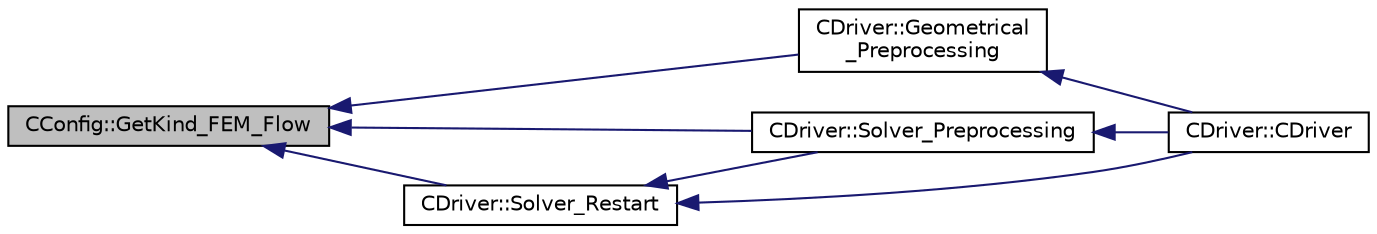 digraph "CConfig::GetKind_FEM_Flow"
{
  edge [fontname="Helvetica",fontsize="10",labelfontname="Helvetica",labelfontsize="10"];
  node [fontname="Helvetica",fontsize="10",shape=record];
  rankdir="LR";
  Node4913 [label="CConfig::GetKind_FEM_Flow",height=0.2,width=0.4,color="black", fillcolor="grey75", style="filled", fontcolor="black"];
  Node4913 -> Node4914 [dir="back",color="midnightblue",fontsize="10",style="solid",fontname="Helvetica"];
  Node4914 [label="CDriver::Geometrical\l_Preprocessing",height=0.2,width=0.4,color="black", fillcolor="white", style="filled",URL="$class_c_driver.html#ad3d55fa299acdb779a7772bcee249004",tooltip="Construction of the edge-based data structure and the multigrid structure. "];
  Node4914 -> Node4915 [dir="back",color="midnightblue",fontsize="10",style="solid",fontname="Helvetica"];
  Node4915 [label="CDriver::CDriver",height=0.2,width=0.4,color="black", fillcolor="white", style="filled",URL="$class_c_driver.html#a3fca4a013a6efa9bbb38fe78a86b5f3d",tooltip="Constructor of the class. "];
  Node4913 -> Node4916 [dir="back",color="midnightblue",fontsize="10",style="solid",fontname="Helvetica"];
  Node4916 [label="CDriver::Solver_Preprocessing",height=0.2,width=0.4,color="black", fillcolor="white", style="filled",URL="$class_c_driver.html#add15058928d0b7462a7b8257417d0914",tooltip="Definition and allocation of all solution classes. "];
  Node4916 -> Node4915 [dir="back",color="midnightblue",fontsize="10",style="solid",fontname="Helvetica"];
  Node4913 -> Node4917 [dir="back",color="midnightblue",fontsize="10",style="solid",fontname="Helvetica"];
  Node4917 [label="CDriver::Solver_Restart",height=0.2,width=0.4,color="black", fillcolor="white", style="filled",URL="$class_c_driver.html#aa80035d9abc789c07b30280d2435dcf6",tooltip="Restart of the solvers from the restart files. "];
  Node4917 -> Node4915 [dir="back",color="midnightblue",fontsize="10",style="solid",fontname="Helvetica"];
  Node4917 -> Node4916 [dir="back",color="midnightblue",fontsize="10",style="solid",fontname="Helvetica"];
}
